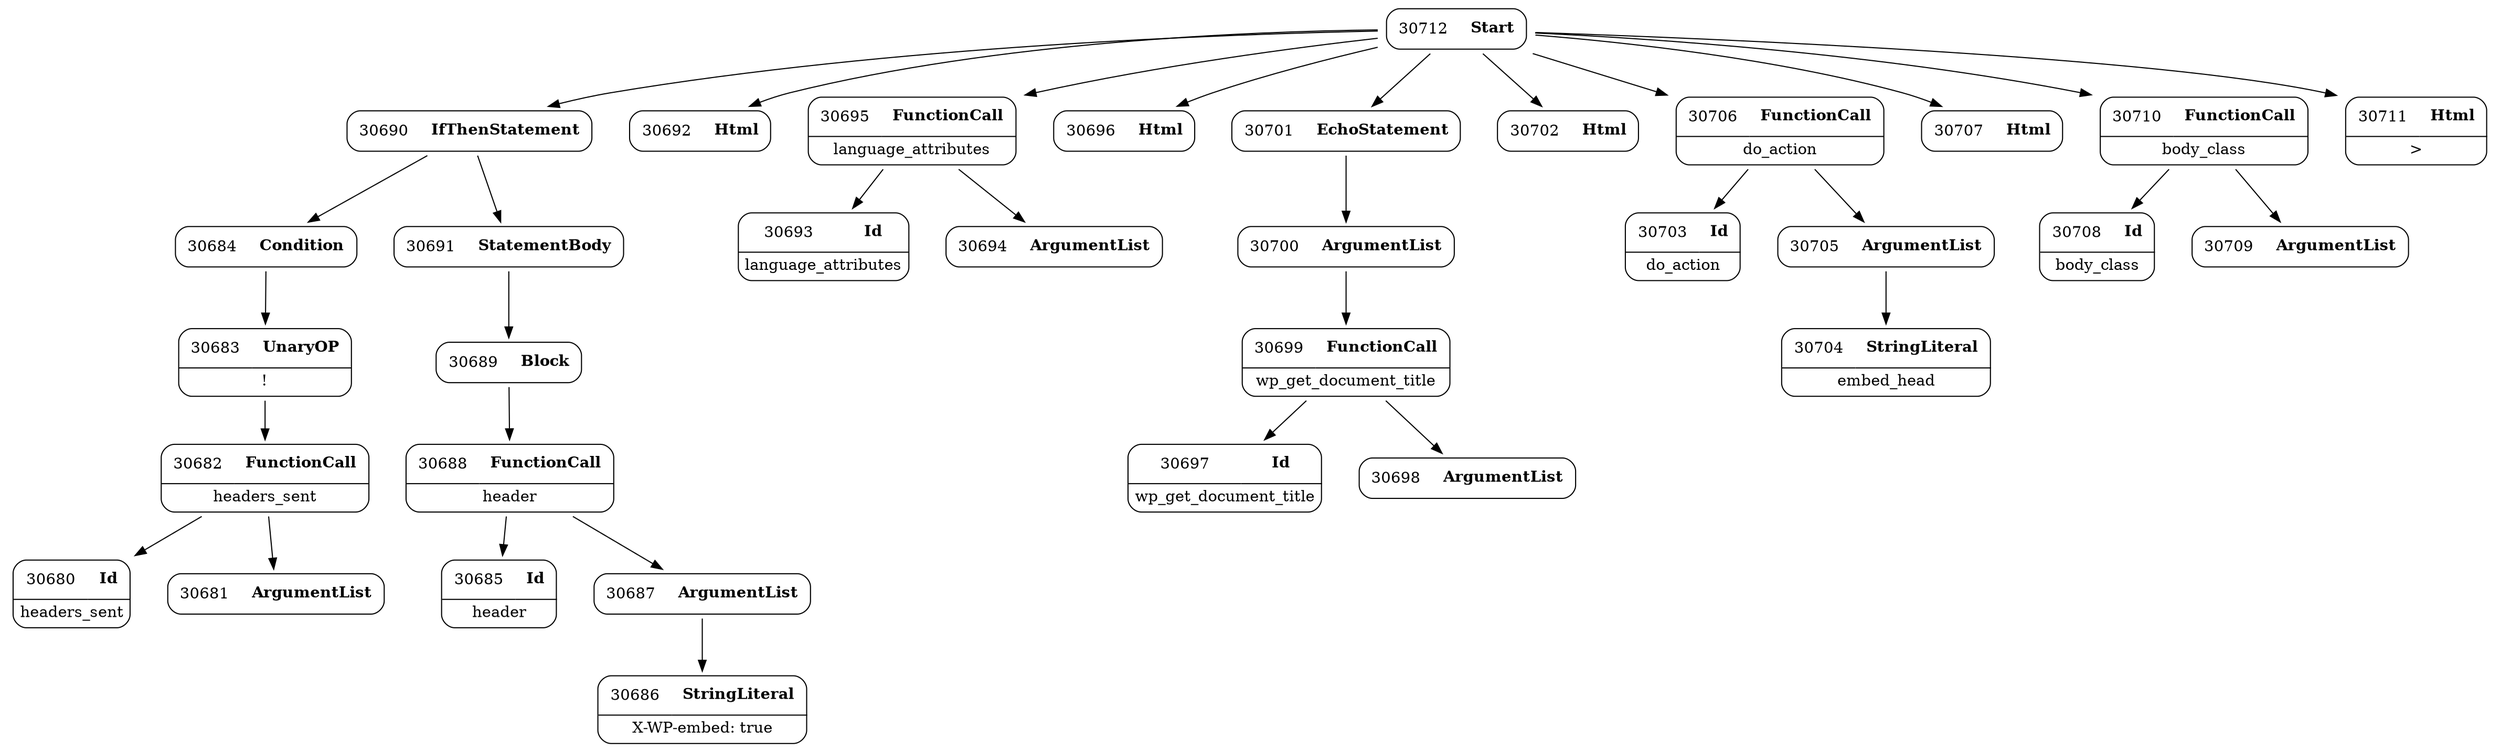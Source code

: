 digraph ast {
node [shape=none];
30680 [label=<<TABLE border='1' cellspacing='0' cellpadding='10' style='rounded' ><TR><TD border='0'>30680</TD><TD border='0'><B>Id</B></TD></TR><HR/><TR><TD border='0' cellpadding='5' colspan='2'>headers_sent</TD></TR></TABLE>>];
30681 [label=<<TABLE border='1' cellspacing='0' cellpadding='10' style='rounded' ><TR><TD border='0'>30681</TD><TD border='0'><B>ArgumentList</B></TD></TR></TABLE>>];
30682 [label=<<TABLE border='1' cellspacing='0' cellpadding='10' style='rounded' ><TR><TD border='0'>30682</TD><TD border='0'><B>FunctionCall</B></TD></TR><HR/><TR><TD border='0' cellpadding='5' colspan='2'>headers_sent</TD></TR></TABLE>>];
30682 -> 30680 [weight=2];
30682 -> 30681 [weight=2];
30683 [label=<<TABLE border='1' cellspacing='0' cellpadding='10' style='rounded' ><TR><TD border='0'>30683</TD><TD border='0'><B>UnaryOP</B></TD></TR><HR/><TR><TD border='0' cellpadding='5' colspan='2'>!</TD></TR></TABLE>>];
30683 -> 30682 [weight=2];
30684 [label=<<TABLE border='1' cellspacing='0' cellpadding='10' style='rounded' ><TR><TD border='0'>30684</TD><TD border='0'><B>Condition</B></TD></TR></TABLE>>];
30684 -> 30683 [weight=2];
30685 [label=<<TABLE border='1' cellspacing='0' cellpadding='10' style='rounded' ><TR><TD border='0'>30685</TD><TD border='0'><B>Id</B></TD></TR><HR/><TR><TD border='0' cellpadding='5' colspan='2'>header</TD></TR></TABLE>>];
30686 [label=<<TABLE border='1' cellspacing='0' cellpadding='10' style='rounded' ><TR><TD border='0'>30686</TD><TD border='0'><B>StringLiteral</B></TD></TR><HR/><TR><TD border='0' cellpadding='5' colspan='2'>X-WP-embed: true</TD></TR></TABLE>>];
30687 [label=<<TABLE border='1' cellspacing='0' cellpadding='10' style='rounded' ><TR><TD border='0'>30687</TD><TD border='0'><B>ArgumentList</B></TD></TR></TABLE>>];
30687 -> 30686 [weight=2];
30688 [label=<<TABLE border='1' cellspacing='0' cellpadding='10' style='rounded' ><TR><TD border='0'>30688</TD><TD border='0'><B>FunctionCall</B></TD></TR><HR/><TR><TD border='0' cellpadding='5' colspan='2'>header</TD></TR></TABLE>>];
30688 -> 30685 [weight=2];
30688 -> 30687 [weight=2];
30689 [label=<<TABLE border='1' cellspacing='0' cellpadding='10' style='rounded' ><TR><TD border='0'>30689</TD><TD border='0'><B>Block</B></TD></TR></TABLE>>];
30689 -> 30688 [weight=2];
30690 [label=<<TABLE border='1' cellspacing='0' cellpadding='10' style='rounded' ><TR><TD border='0'>30690</TD><TD border='0'><B>IfThenStatement</B></TD></TR></TABLE>>];
30690 -> 30684 [weight=2];
30690 -> 30691 [weight=2];
30691 [label=<<TABLE border='1' cellspacing='0' cellpadding='10' style='rounded' ><TR><TD border='0'>30691</TD><TD border='0'><B>StatementBody</B></TD></TR></TABLE>>];
30691 -> 30689 [weight=2];
30692 [label=<<TABLE border='1' cellspacing='0' cellpadding='10' style='rounded' ><TR><TD border='0'>30692</TD><TD border='0'><B>Html</B></TD></TR></TABLE>>];
30693 [label=<<TABLE border='1' cellspacing='0' cellpadding='10' style='rounded' ><TR><TD border='0'>30693</TD><TD border='0'><B>Id</B></TD></TR><HR/><TR><TD border='0' cellpadding='5' colspan='2'>language_attributes</TD></TR></TABLE>>];
30694 [label=<<TABLE border='1' cellspacing='0' cellpadding='10' style='rounded' ><TR><TD border='0'>30694</TD><TD border='0'><B>ArgumentList</B></TD></TR></TABLE>>];
30695 [label=<<TABLE border='1' cellspacing='0' cellpadding='10' style='rounded' ><TR><TD border='0'>30695</TD><TD border='0'><B>FunctionCall</B></TD></TR><HR/><TR><TD border='0' cellpadding='5' colspan='2'>language_attributes</TD></TR></TABLE>>];
30695 -> 30693 [weight=2];
30695 -> 30694 [weight=2];
30696 [label=<<TABLE border='1' cellspacing='0' cellpadding='10' style='rounded' ><TR><TD border='0'>30696</TD><TD border='0'><B>Html</B></TD></TR></TABLE>>];
30697 [label=<<TABLE border='1' cellspacing='0' cellpadding='10' style='rounded' ><TR><TD border='0'>30697</TD><TD border='0'><B>Id</B></TD></TR><HR/><TR><TD border='0' cellpadding='5' colspan='2'>wp_get_document_title</TD></TR></TABLE>>];
30698 [label=<<TABLE border='1' cellspacing='0' cellpadding='10' style='rounded' ><TR><TD border='0'>30698</TD><TD border='0'><B>ArgumentList</B></TD></TR></TABLE>>];
30699 [label=<<TABLE border='1' cellspacing='0' cellpadding='10' style='rounded' ><TR><TD border='0'>30699</TD><TD border='0'><B>FunctionCall</B></TD></TR><HR/><TR><TD border='0' cellpadding='5' colspan='2'>wp_get_document_title</TD></TR></TABLE>>];
30699 -> 30697 [weight=2];
30699 -> 30698 [weight=2];
30700 [label=<<TABLE border='1' cellspacing='0' cellpadding='10' style='rounded' ><TR><TD border='0'>30700</TD><TD border='0'><B>ArgumentList</B></TD></TR></TABLE>>];
30700 -> 30699 [weight=2];
30701 [label=<<TABLE border='1' cellspacing='0' cellpadding='10' style='rounded' ><TR><TD border='0'>30701</TD><TD border='0'><B>EchoStatement</B></TD></TR></TABLE>>];
30701 -> 30700 [weight=2];
30702 [label=<<TABLE border='1' cellspacing='0' cellpadding='10' style='rounded' ><TR><TD border='0'>30702</TD><TD border='0'><B>Html</B></TD></TR></TABLE>>];
30703 [label=<<TABLE border='1' cellspacing='0' cellpadding='10' style='rounded' ><TR><TD border='0'>30703</TD><TD border='0'><B>Id</B></TD></TR><HR/><TR><TD border='0' cellpadding='5' colspan='2'>do_action</TD></TR></TABLE>>];
30704 [label=<<TABLE border='1' cellspacing='0' cellpadding='10' style='rounded' ><TR><TD border='0'>30704</TD><TD border='0'><B>StringLiteral</B></TD></TR><HR/><TR><TD border='0' cellpadding='5' colspan='2'>embed_head</TD></TR></TABLE>>];
30705 [label=<<TABLE border='1' cellspacing='0' cellpadding='10' style='rounded' ><TR><TD border='0'>30705</TD><TD border='0'><B>ArgumentList</B></TD></TR></TABLE>>];
30705 -> 30704 [weight=2];
30706 [label=<<TABLE border='1' cellspacing='0' cellpadding='10' style='rounded' ><TR><TD border='0'>30706</TD><TD border='0'><B>FunctionCall</B></TD></TR><HR/><TR><TD border='0' cellpadding='5' colspan='2'>do_action</TD></TR></TABLE>>];
30706 -> 30703 [weight=2];
30706 -> 30705 [weight=2];
30707 [label=<<TABLE border='1' cellspacing='0' cellpadding='10' style='rounded' ><TR><TD border='0'>30707</TD><TD border='0'><B>Html</B></TD></TR></TABLE>>];
30708 [label=<<TABLE border='1' cellspacing='0' cellpadding='10' style='rounded' ><TR><TD border='0'>30708</TD><TD border='0'><B>Id</B></TD></TR><HR/><TR><TD border='0' cellpadding='5' colspan='2'>body_class</TD></TR></TABLE>>];
30709 [label=<<TABLE border='1' cellspacing='0' cellpadding='10' style='rounded' ><TR><TD border='0'>30709</TD><TD border='0'><B>ArgumentList</B></TD></TR></TABLE>>];
30710 [label=<<TABLE border='1' cellspacing='0' cellpadding='10' style='rounded' ><TR><TD border='0'>30710</TD><TD border='0'><B>FunctionCall</B></TD></TR><HR/><TR><TD border='0' cellpadding='5' colspan='2'>body_class</TD></TR></TABLE>>];
30710 -> 30708 [weight=2];
30710 -> 30709 [weight=2];
30711 [label=<<TABLE border='1' cellspacing='0' cellpadding='10' style='rounded' ><TR><TD border='0'>30711</TD><TD border='0'><B>Html</B></TD></TR><HR/><TR><TD border='0' cellpadding='5' colspan='2'>&gt;</TD></TR></TABLE>>];
30712 [label=<<TABLE border='1' cellspacing='0' cellpadding='10' style='rounded' ><TR><TD border='0'>30712</TD><TD border='0'><B>Start</B></TD></TR></TABLE>>];
30712 -> 30690 [weight=2];
30712 -> 30692 [weight=2];
30712 -> 30695 [weight=2];
30712 -> 30696 [weight=2];
30712 -> 30701 [weight=2];
30712 -> 30702 [weight=2];
30712 -> 30706 [weight=2];
30712 -> 30707 [weight=2];
30712 -> 30710 [weight=2];
30712 -> 30711 [weight=2];
}
